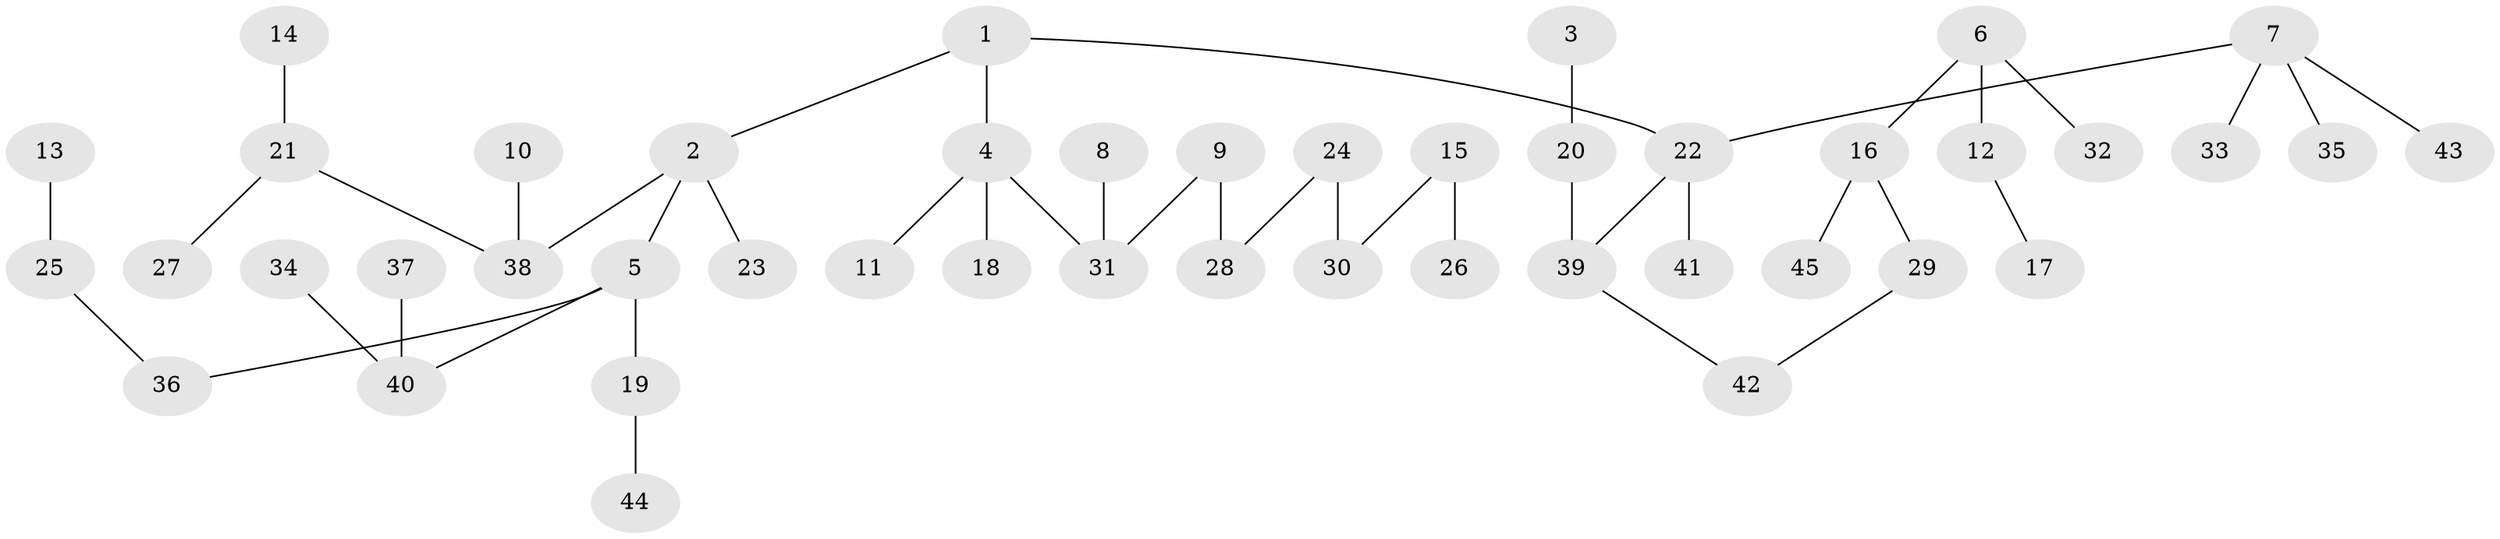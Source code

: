 // original degree distribution, {2: 0.2222222222222222, 6: 0.011111111111111112, 4: 0.1, 3: 0.17777777777777778, 1: 0.4777777777777778, 5: 0.011111111111111112}
// Generated by graph-tools (version 1.1) at 2025/02/03/09/25 03:02:29]
// undirected, 45 vertices, 44 edges
graph export_dot {
graph [start="1"]
  node [color=gray90,style=filled];
  1;
  2;
  3;
  4;
  5;
  6;
  7;
  8;
  9;
  10;
  11;
  12;
  13;
  14;
  15;
  16;
  17;
  18;
  19;
  20;
  21;
  22;
  23;
  24;
  25;
  26;
  27;
  28;
  29;
  30;
  31;
  32;
  33;
  34;
  35;
  36;
  37;
  38;
  39;
  40;
  41;
  42;
  43;
  44;
  45;
  1 -- 2 [weight=1.0];
  1 -- 4 [weight=1.0];
  1 -- 22 [weight=1.0];
  2 -- 5 [weight=1.0];
  2 -- 23 [weight=1.0];
  2 -- 38 [weight=1.0];
  3 -- 20 [weight=1.0];
  4 -- 11 [weight=1.0];
  4 -- 18 [weight=1.0];
  4 -- 31 [weight=1.0];
  5 -- 19 [weight=1.0];
  5 -- 36 [weight=1.0];
  5 -- 40 [weight=1.0];
  6 -- 12 [weight=1.0];
  6 -- 16 [weight=1.0];
  6 -- 32 [weight=1.0];
  7 -- 22 [weight=1.0];
  7 -- 33 [weight=1.0];
  7 -- 35 [weight=1.0];
  7 -- 43 [weight=1.0];
  8 -- 31 [weight=1.0];
  9 -- 28 [weight=1.0];
  9 -- 31 [weight=1.0];
  10 -- 38 [weight=1.0];
  12 -- 17 [weight=1.0];
  13 -- 25 [weight=1.0];
  14 -- 21 [weight=1.0];
  15 -- 26 [weight=1.0];
  15 -- 30 [weight=1.0];
  16 -- 29 [weight=1.0];
  16 -- 45 [weight=1.0];
  19 -- 44 [weight=1.0];
  20 -- 39 [weight=1.0];
  21 -- 27 [weight=1.0];
  21 -- 38 [weight=1.0];
  22 -- 39 [weight=1.0];
  22 -- 41 [weight=1.0];
  24 -- 28 [weight=1.0];
  24 -- 30 [weight=1.0];
  25 -- 36 [weight=1.0];
  29 -- 42 [weight=1.0];
  34 -- 40 [weight=1.0];
  37 -- 40 [weight=1.0];
  39 -- 42 [weight=1.0];
}
